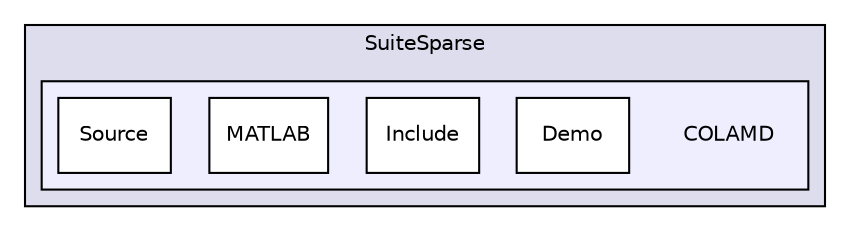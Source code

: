 digraph "libs/SuiteSparse/COLAMD" {
  compound=true
  node [ fontsize="10", fontname="Helvetica"];
  edge [ labelfontsize="10", labelfontname="Helvetica"];
  subgraph clusterdir_bb3805179b22f9bf6cb2257a07012dea {
    graph [ bgcolor="#ddddee", pencolor="black", label="SuiteSparse" fontname="Helvetica", fontsize="10", URL="dir_bb3805179b22f9bf6cb2257a07012dea.html"]
  subgraph clusterdir_265ba06133edbcca18c37a2dab9ff575 {
    graph [ bgcolor="#eeeeff", pencolor="black", label="" URL="dir_265ba06133edbcca18c37a2dab9ff575.html"];
    dir_265ba06133edbcca18c37a2dab9ff575 [shape=plaintext label="COLAMD"];
    dir_8d5ad28dd63658ab6d2f81cf179be49e [shape=box label="Demo" color="black" fillcolor="white" style="filled" URL="dir_8d5ad28dd63658ab6d2f81cf179be49e.html"];
    dir_63f7df52322523f7299e11619588b163 [shape=box label="Include" color="black" fillcolor="white" style="filled" URL="dir_63f7df52322523f7299e11619588b163.html"];
    dir_11b58810453ae2a5416fe650ff08599e [shape=box label="MATLAB" color="black" fillcolor="white" style="filled" URL="dir_11b58810453ae2a5416fe650ff08599e.html"];
    dir_a730bb9464593f358a2ec999879f94eb [shape=box label="Source" color="black" fillcolor="white" style="filled" URL="dir_a730bb9464593f358a2ec999879f94eb.html"];
  }
  }
}
